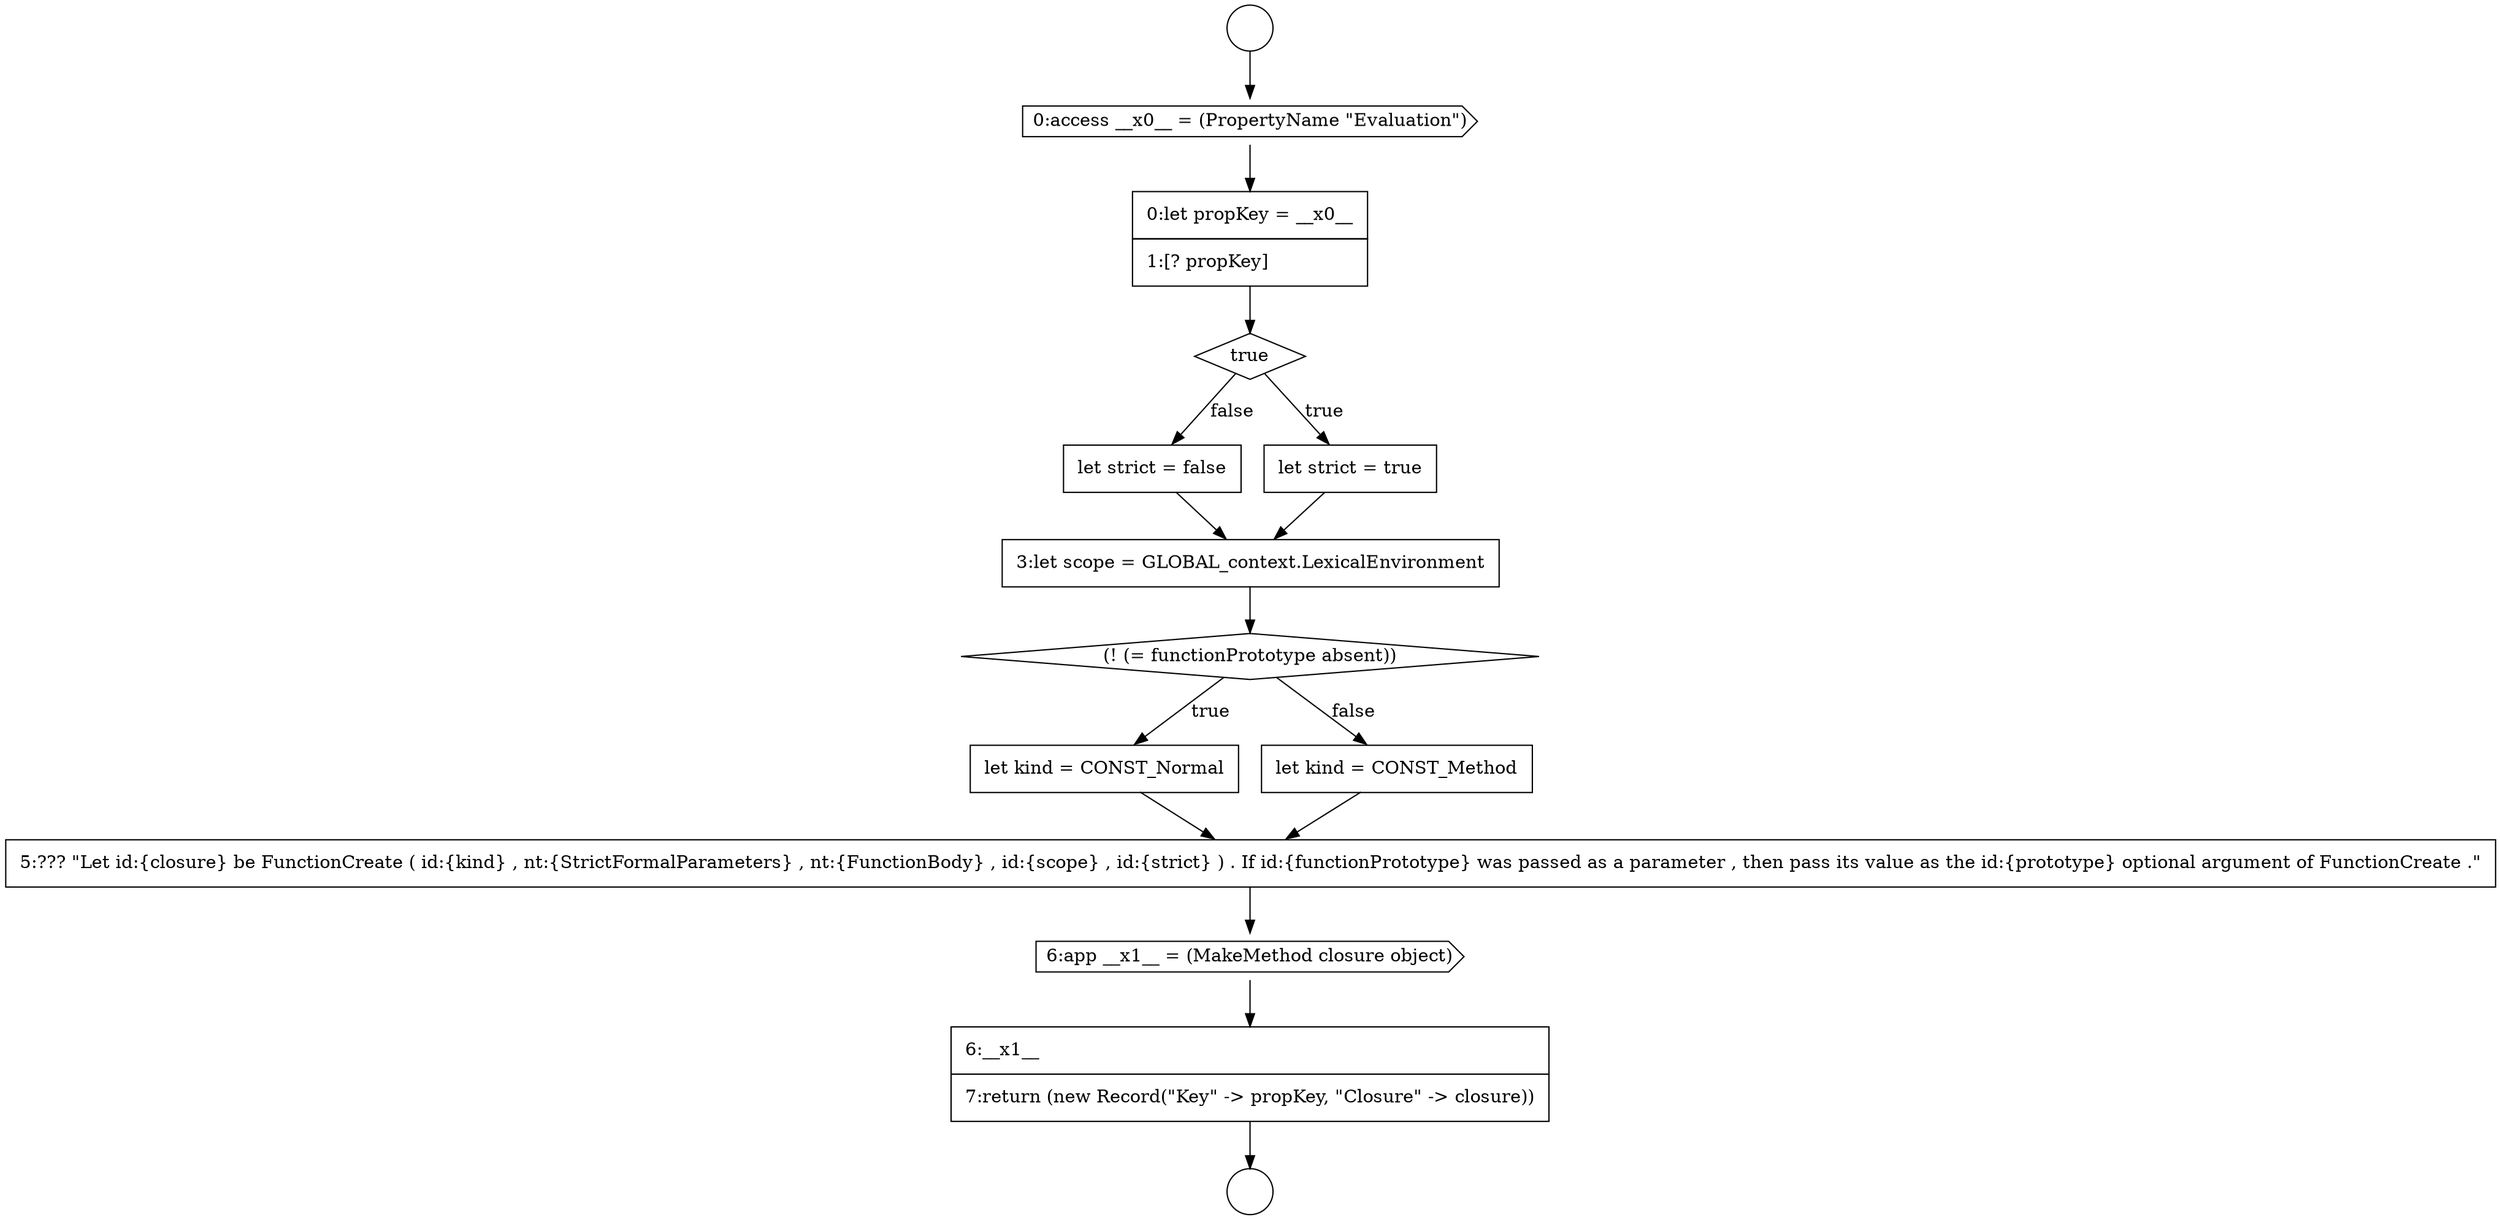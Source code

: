 digraph {
  node8062 [shape=cds, label=<<font color="black">6:app __x1__ = (MakeMethod closure object)</font>> color="black" fillcolor="white" style=filled]
  node8057 [shape=none, margin=0, label=<<font color="black">
    <table border="0" cellborder="1" cellspacing="0" cellpadding="10">
      <tr><td align="left">3:let scope = GLOBAL_context.LexicalEnvironment</td></tr>
    </table>
  </font>> color="black" fillcolor="white" style=filled]
  node8054 [shape=diamond, label=<<font color="black">true</font>> color="black" fillcolor="white" style=filled]
  node8050 [shape=circle label=" " color="black" fillcolor="white" style=filled]
  node8058 [shape=diamond, label=<<font color="black">(! (= functionPrototype absent))</font>> color="black" fillcolor="white" style=filled]
  node8063 [shape=none, margin=0, label=<<font color="black">
    <table border="0" cellborder="1" cellspacing="0" cellpadding="10">
      <tr><td align="left">6:__x1__</td></tr>
      <tr><td align="left">7:return (new Record(&quot;Key&quot; -&gt; propKey, &quot;Closure&quot; -&gt; closure))</td></tr>
    </table>
  </font>> color="black" fillcolor="white" style=filled]
  node8053 [shape=none, margin=0, label=<<font color="black">
    <table border="0" cellborder="1" cellspacing="0" cellpadding="10">
      <tr><td align="left">0:let propKey = __x0__</td></tr>
      <tr><td align="left">1:[? propKey]</td></tr>
    </table>
  </font>> color="black" fillcolor="white" style=filled]
  node8059 [shape=none, margin=0, label=<<font color="black">
    <table border="0" cellborder="1" cellspacing="0" cellpadding="10">
      <tr><td align="left">let kind = CONST_Normal</td></tr>
    </table>
  </font>> color="black" fillcolor="white" style=filled]
  node8052 [shape=cds, label=<<font color="black">0:access __x0__ = (PropertyName &quot;Evaluation&quot;)</font>> color="black" fillcolor="white" style=filled]
  node8056 [shape=none, margin=0, label=<<font color="black">
    <table border="0" cellborder="1" cellspacing="0" cellpadding="10">
      <tr><td align="left">let strict = false</td></tr>
    </table>
  </font>> color="black" fillcolor="white" style=filled]
  node8060 [shape=none, margin=0, label=<<font color="black">
    <table border="0" cellborder="1" cellspacing="0" cellpadding="10">
      <tr><td align="left">let kind = CONST_Method</td></tr>
    </table>
  </font>> color="black" fillcolor="white" style=filled]
  node8061 [shape=none, margin=0, label=<<font color="black">
    <table border="0" cellborder="1" cellspacing="0" cellpadding="10">
      <tr><td align="left">5:??? &quot;Let id:{closure} be FunctionCreate ( id:{kind} , nt:{StrictFormalParameters} , nt:{FunctionBody} , id:{scope} , id:{strict} ) . If id:{functionPrototype} was passed as a parameter , then pass its value as the id:{prototype} optional argument of FunctionCreate .&quot;</td></tr>
    </table>
  </font>> color="black" fillcolor="white" style=filled]
  node8051 [shape=circle label=" " color="black" fillcolor="white" style=filled]
  node8055 [shape=none, margin=0, label=<<font color="black">
    <table border="0" cellborder="1" cellspacing="0" cellpadding="10">
      <tr><td align="left">let strict = true</td></tr>
    </table>
  </font>> color="black" fillcolor="white" style=filled]
  node8050 -> node8052 [ color="black"]
  node8058 -> node8059 [label=<<font color="black">true</font>> color="black"]
  node8058 -> node8060 [label=<<font color="black">false</font>> color="black"]
  node8062 -> node8063 [ color="black"]
  node8061 -> node8062 [ color="black"]
  node8055 -> node8057 [ color="black"]
  node8060 -> node8061 [ color="black"]
  node8052 -> node8053 [ color="black"]
  node8056 -> node8057 [ color="black"]
  node8059 -> node8061 [ color="black"]
  node8057 -> node8058 [ color="black"]
  node8063 -> node8051 [ color="black"]
  node8054 -> node8055 [label=<<font color="black">true</font>> color="black"]
  node8054 -> node8056 [label=<<font color="black">false</font>> color="black"]
  node8053 -> node8054 [ color="black"]
}

